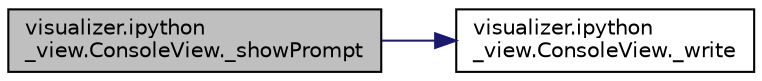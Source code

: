 digraph "visualizer.ipython_view.ConsoleView._showPrompt"
{
 // LATEX_PDF_SIZE
  edge [fontname="Helvetica",fontsize="10",labelfontname="Helvetica",labelfontsize="10"];
  node [fontname="Helvetica",fontsize="10",shape=record];
  rankdir="LR";
  Node1 [label="visualizer.ipython\l_view.ConsoleView._showPrompt",height=0.2,width=0.4,color="black", fillcolor="grey75", style="filled", fontcolor="black",tooltip="Prints prompt at start of line."];
  Node1 -> Node2 [color="midnightblue",fontsize="10",style="solid",fontname="Helvetica"];
  Node2 [label="visualizer.ipython\l_view.ConsoleView._write",height=0.2,width=0.4,color="black", fillcolor="white", style="filled",URL="$classvisualizer_1_1ipython__view_1_1_console_view.html#a9759d9e625a21718dcd1dfe1188cc1d2",tooltip="Write given text to buffer."];
}
